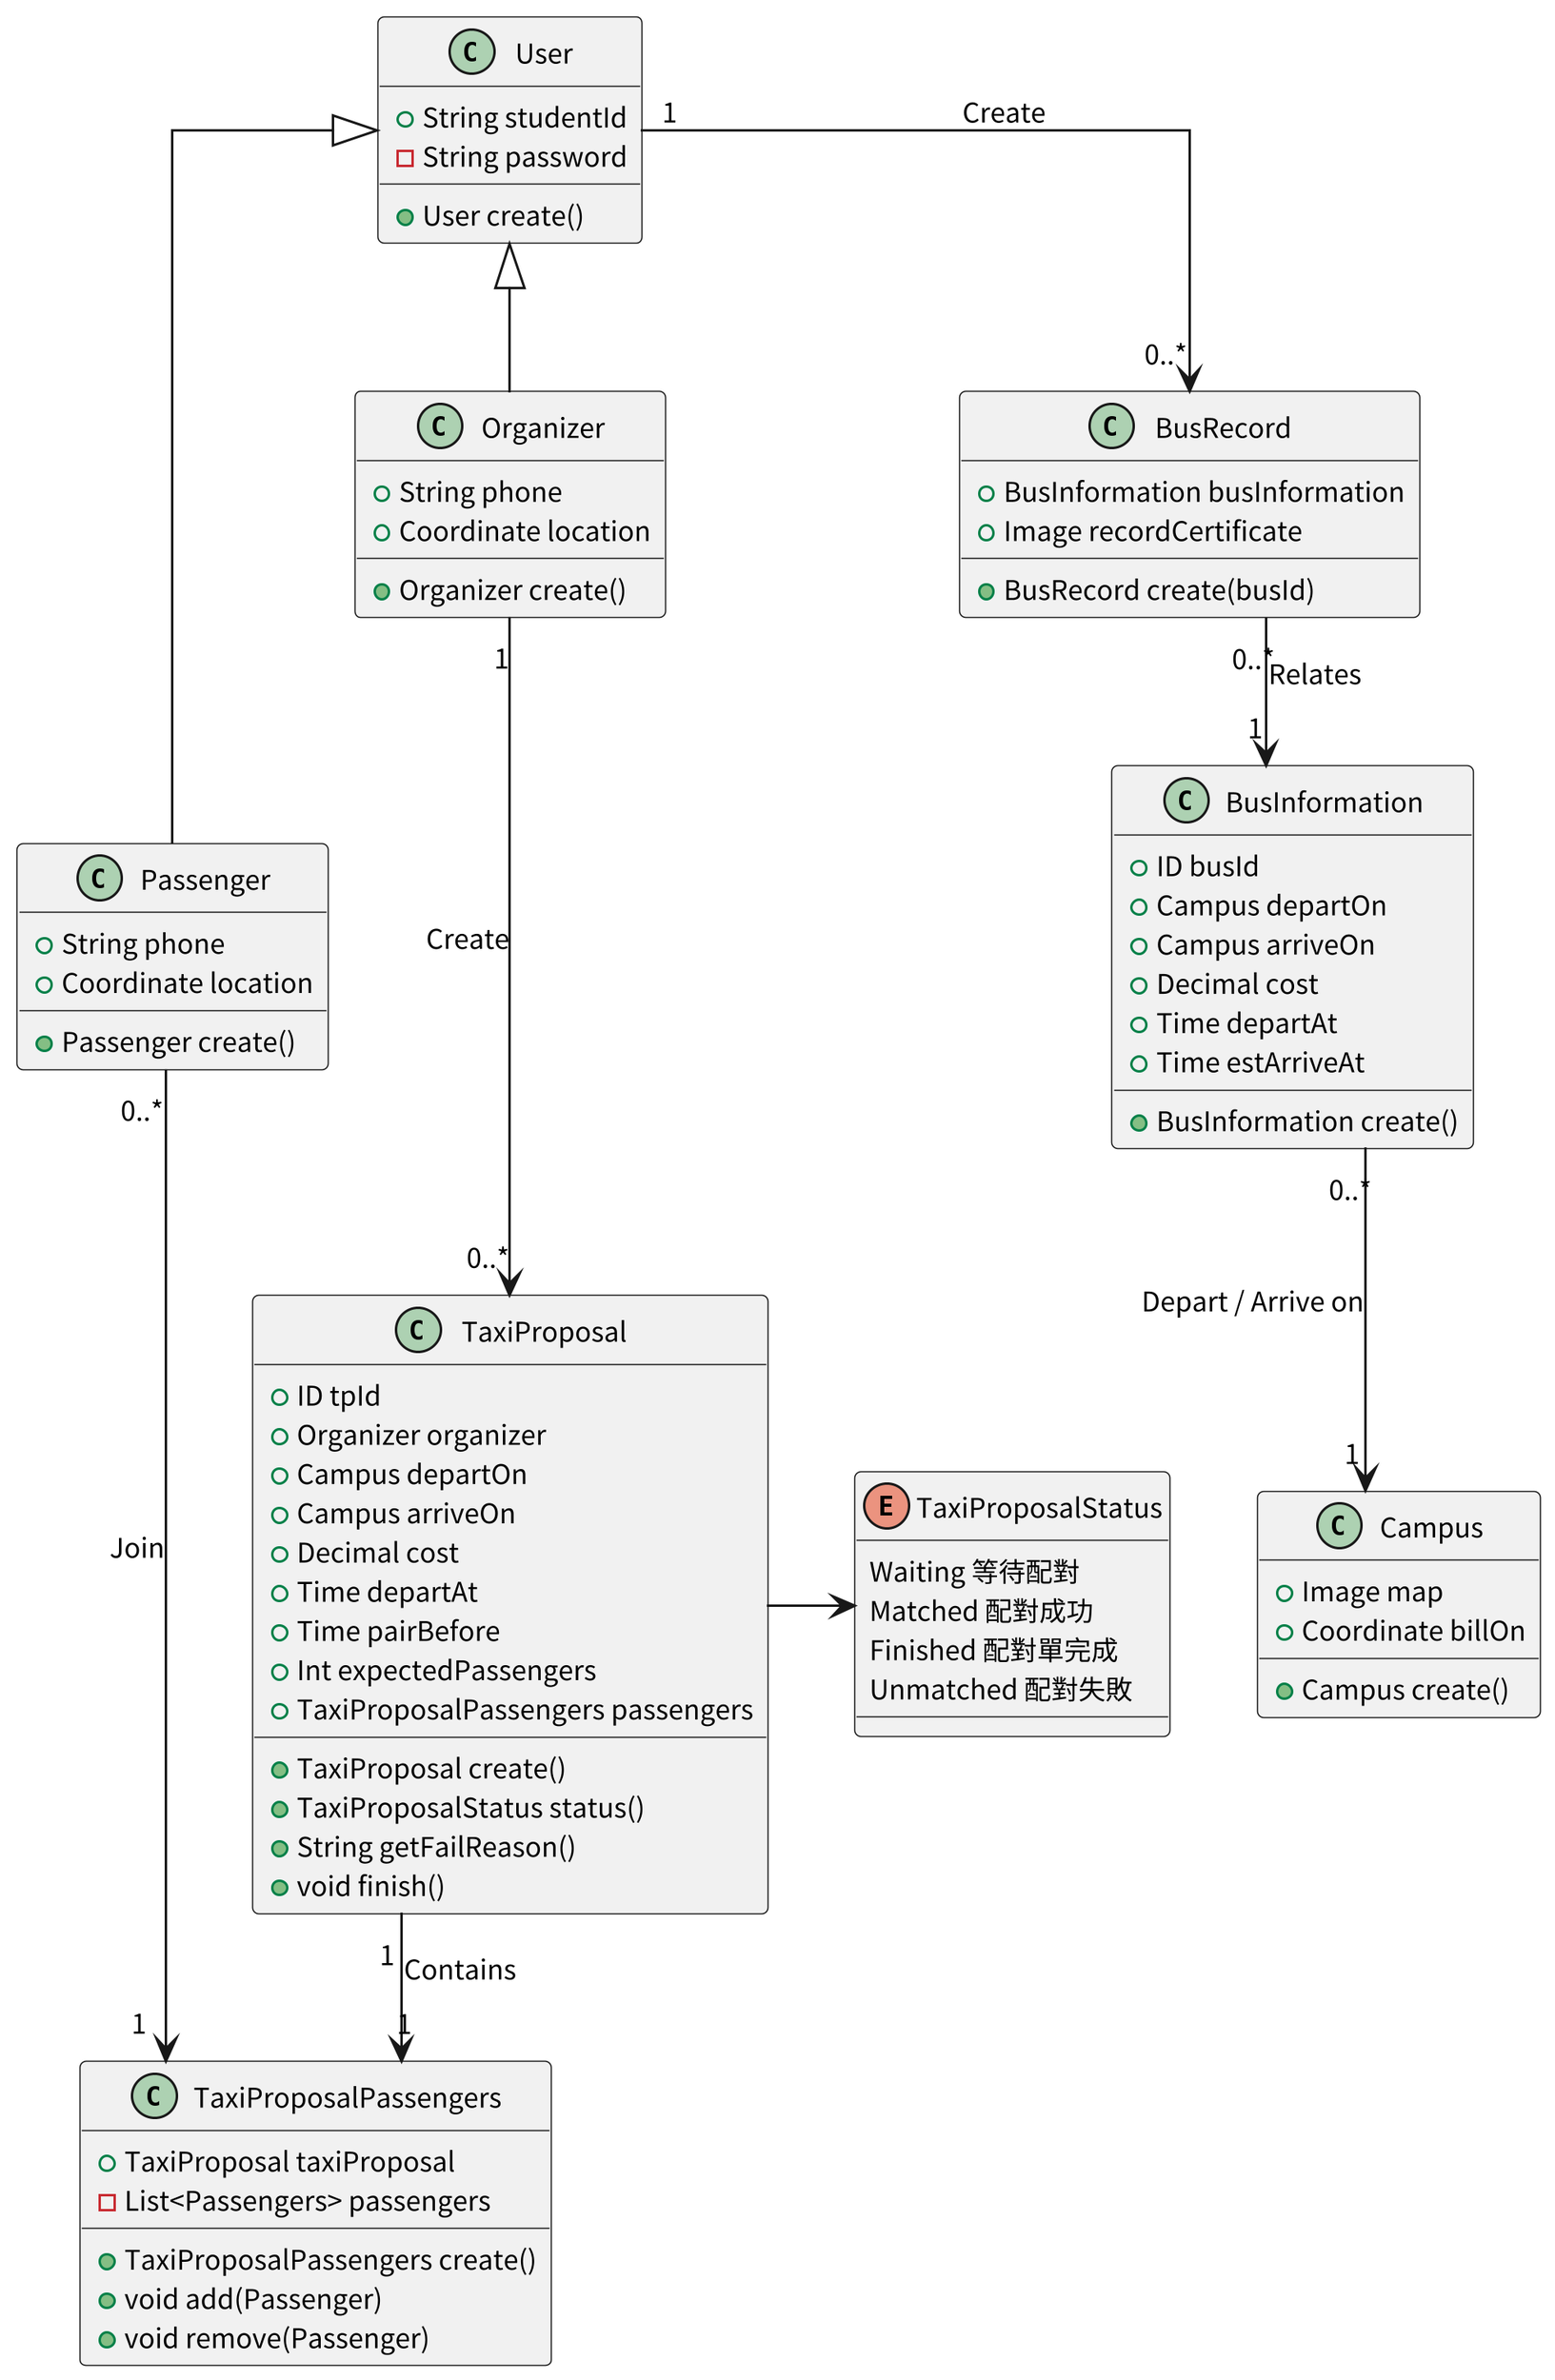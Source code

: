 @startuml ClassDiagram

skinparam linetype ortho
skinparam dpi 300
skinparam defaultFontSize 11
skinparam defaultFontName "Noto Sans CJK TC"

class User {
    +String studentId
    -String password
    +User create()
}

class Passenger {
    +String phone
    +Coordinate location
    +Passenger create()
}
User <|-- Passenger

class Organizer {
    +String phone
    +Coordinate location
    +Organizer create()
}
User <|-- Organizer

class BusRecord {
    +BusInformation busInformation
    +Image recordCertificate
    +BusRecord create(busId)
}
User "1" --> "0..*" BusRecord: Create

class BusInformation {
    +ID busId
    +Campus departOn
    +Campus arriveOn
    +Decimal cost
    +Time departAt
    +Time estArriveAt
    +BusInformation create()
}
BusRecord "0..*" --> "1" BusInformation: Relates

class Campus {
    +Image map
    +Coordinate billOn
    +Campus create()
}
BusInformation "0..*" --> "1" Campus: Depart / Arrive on

class TaxiProposalPassengers {
    +TaxiProposal taxiProposal
    -List<Passengers> passengers
    +TaxiProposalPassengers create()
    +void add(Passenger)
    +void remove(Passenger)
}
TaxiProposal "1" --> "1" TaxiProposalPassengers: Contains

class TaxiProposal {
    +ID tpId
    +Organizer organizer
    +Campus departOn
    +Campus arriveOn
    +Decimal cost
    +Time departAt
    +Time pairBefore
    +Int expectedPassengers
    +TaxiProposalPassengers passengers

    +TaxiProposal create()
    +TaxiProposalStatus status()
    +String getFailReason()
    +void finish()
}

TaxiProposal -> TaxiProposalStatus

enum TaxiProposalStatus {
    Waiting 等待配對
    Matched 配對成功
    Finished 配對單完成
    Unmatched 配對失敗
}

Organizer "1" ---> "0..*" TaxiProposal: Create
Passenger "0..*" ---> "1" TaxiProposalPassengers: Join

@enduml
